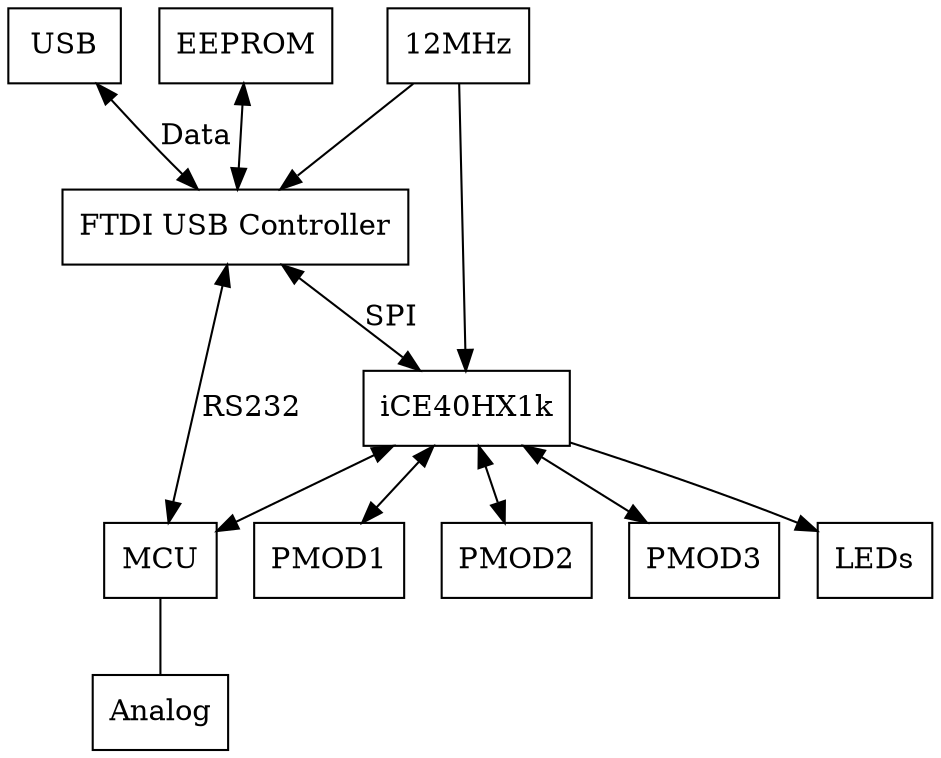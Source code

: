 /* Block design of the TINZ Eval Board. */
/* To view it, install Graphviz and run the command:
   dot -T png -O tinz-block-design.dot */

strict digraph G {
	size="20,10"
	USB [shape=box]
	// Regulator [shape=box,label="Voltage Regulator"]
	USB_Controller [shape=box,label="FTDI USB Controller"]
	EEPROM [shape=box]
	Oscillator [shape=box, label="12MHz"]
	iCE  [shape=box, size="5,6",label="iCE40HX1k"]
	MCU [shape=box]
	PMOD1 [shape=box]
	PMOD2 [shape=box]
	PMOD3 [shape=box]
	LEDs [shape=box]
	Analog [shape=box]
	// USB -> Regulator [label="5V", arrowhead=none]
	USB -> USB_Controller [label="Data", dir=both]
	// Regulator -> EEPROM [label="3.3V", arrowhead=none]
	// Regulator -> USB_Controller [label="3.3V", arrowhead=none]
	// Regulator -> Oscillator [label="3.3V", arrowhead=none]
	// Regulator -> iCE [label="3.3V", arrowhead=none]
	// Regulator -> iCE [label="1.2V", arrowhead=none]
	// Regulator -> MCU [label="3.3V", arrowhead=none]
	EEPROM -> USB_Controller [dir=both]
	Oscillator -> USB_Controller
	Oscillator -> iCE
	USB_Controller -> iCE [label="SPI",dir=both]
	USB_Controller -> MCU [label="RS232",dir=both]
	iCE -> MCU [dir=both]
	iCE -> PMOD1 [dir=both]
	iCE -> PMOD2 [dir=both]
	iCE -> PMOD3 [dir=both]
	iCE -> LEDs
	MCU -> Analog [arrowhead=none]
}